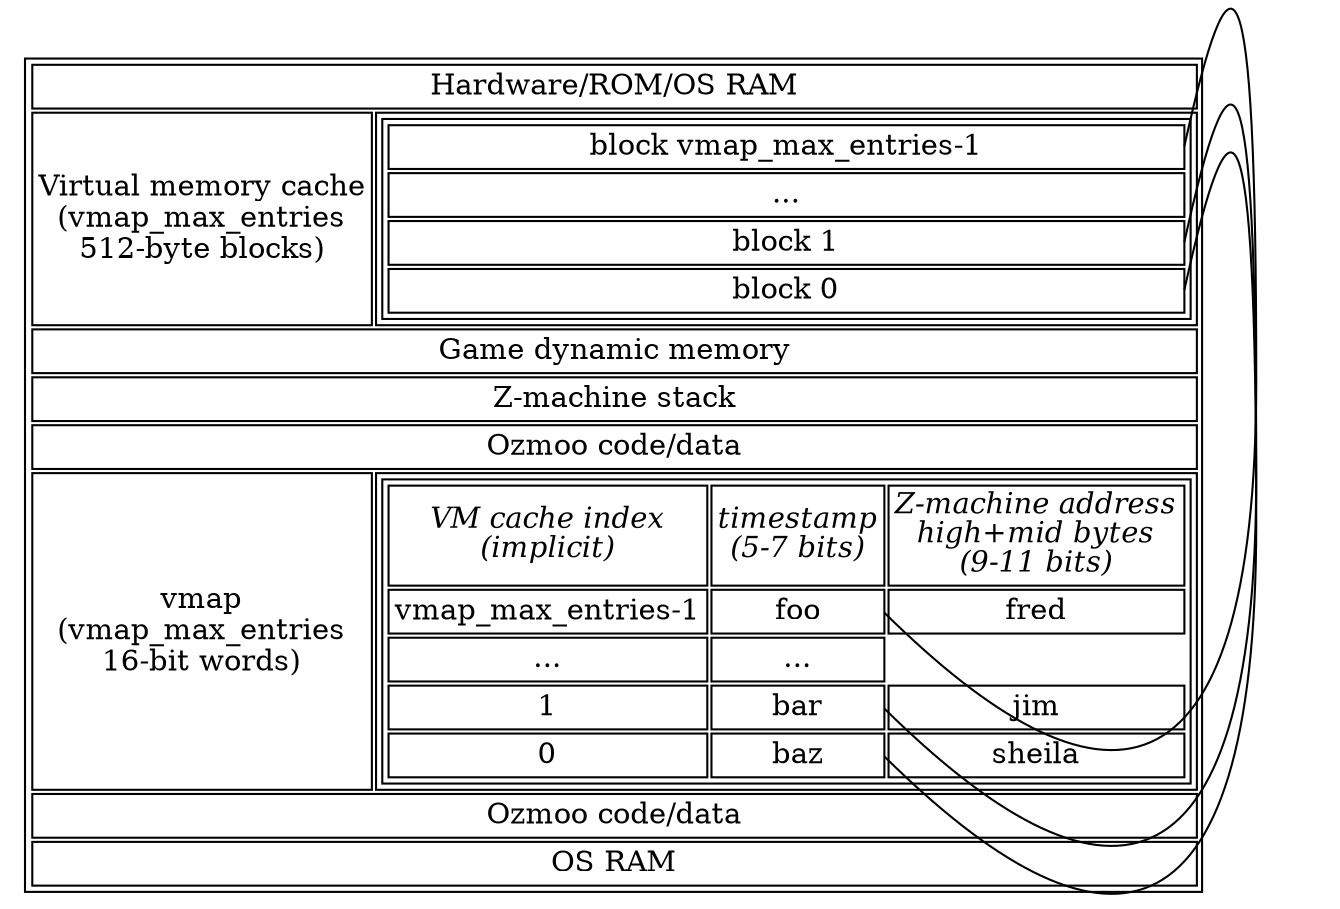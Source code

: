 graph memory {
    graph [splines=line];
    node [shape=plaintext];

    top [label=<
    <table>
        <tr><td colspan="2">Hardware/ROM/OS RAM</td></tr>
        <!-- SFTODO: could label start of this chunk of memory vmap_first_ram_page -->
        <tr><td>Virtual memory cache<br/>(vmap_max_entries<br/>512-byte blocks)</td>
            <td>
                <table port="vmem">
                    <tr><td port="lastblock">block vmap_max_entries-1</td></tr>
                    <tr><td>...</td></tr>
                    <tr><td port="block1">block 1</td></tr>
                    <tr><td port="block0">block 0</td></tr>
                </table>
            </td>
        </tr>
        <tr><td colspan="2">Game dynamic memory</td></tr>
        <tr><td colspan="2">Z-machine stack</td></tr>
        <tr><td colspan="2">Ozmoo code/data</td></tr>
        <tr><td>vmap<br/>(vmap_max_entries<br/>16-bit words)</td>
            <td>
                <table>
                    <tr>
                        <td><i>VM cache index<br/>(implicit)</i></td>
                        <td><i>timestamp<br/>(5-7 bits)</i></td>
                        <td><i>Z-machine address<br/>high+mid bytes<br/>(9-11 bits)</i></td>
                    </tr>
                    <tr><td>vmap_max_entries-1</td><td port="xlastblock">foo</td><td>fred</td></tr>
                    <tr><td>...</td><td>...</td></tr>
                    <tr><td>1</td><td port="xblock1">bar</td><td>jim</td></tr>
                    <tr><td>0</td><td port="xblock0">baz</td><td>sheila</td></tr>
                </table>
            </td>
        </tr>
        <tr><td colspan="2">Ozmoo code/data</td></tr>
        <tr><td colspan="2">OS RAM</td></tr>
    </table>>];

    # Get rid of these lines, since they don't route well?
    top:lastblock:e -- top:xlastblock:e;
    top:block1:e -- top:xblock1:e;
    top:block0:e -- top:xblock0:e;
}

# vi: sw=4 sts=4
